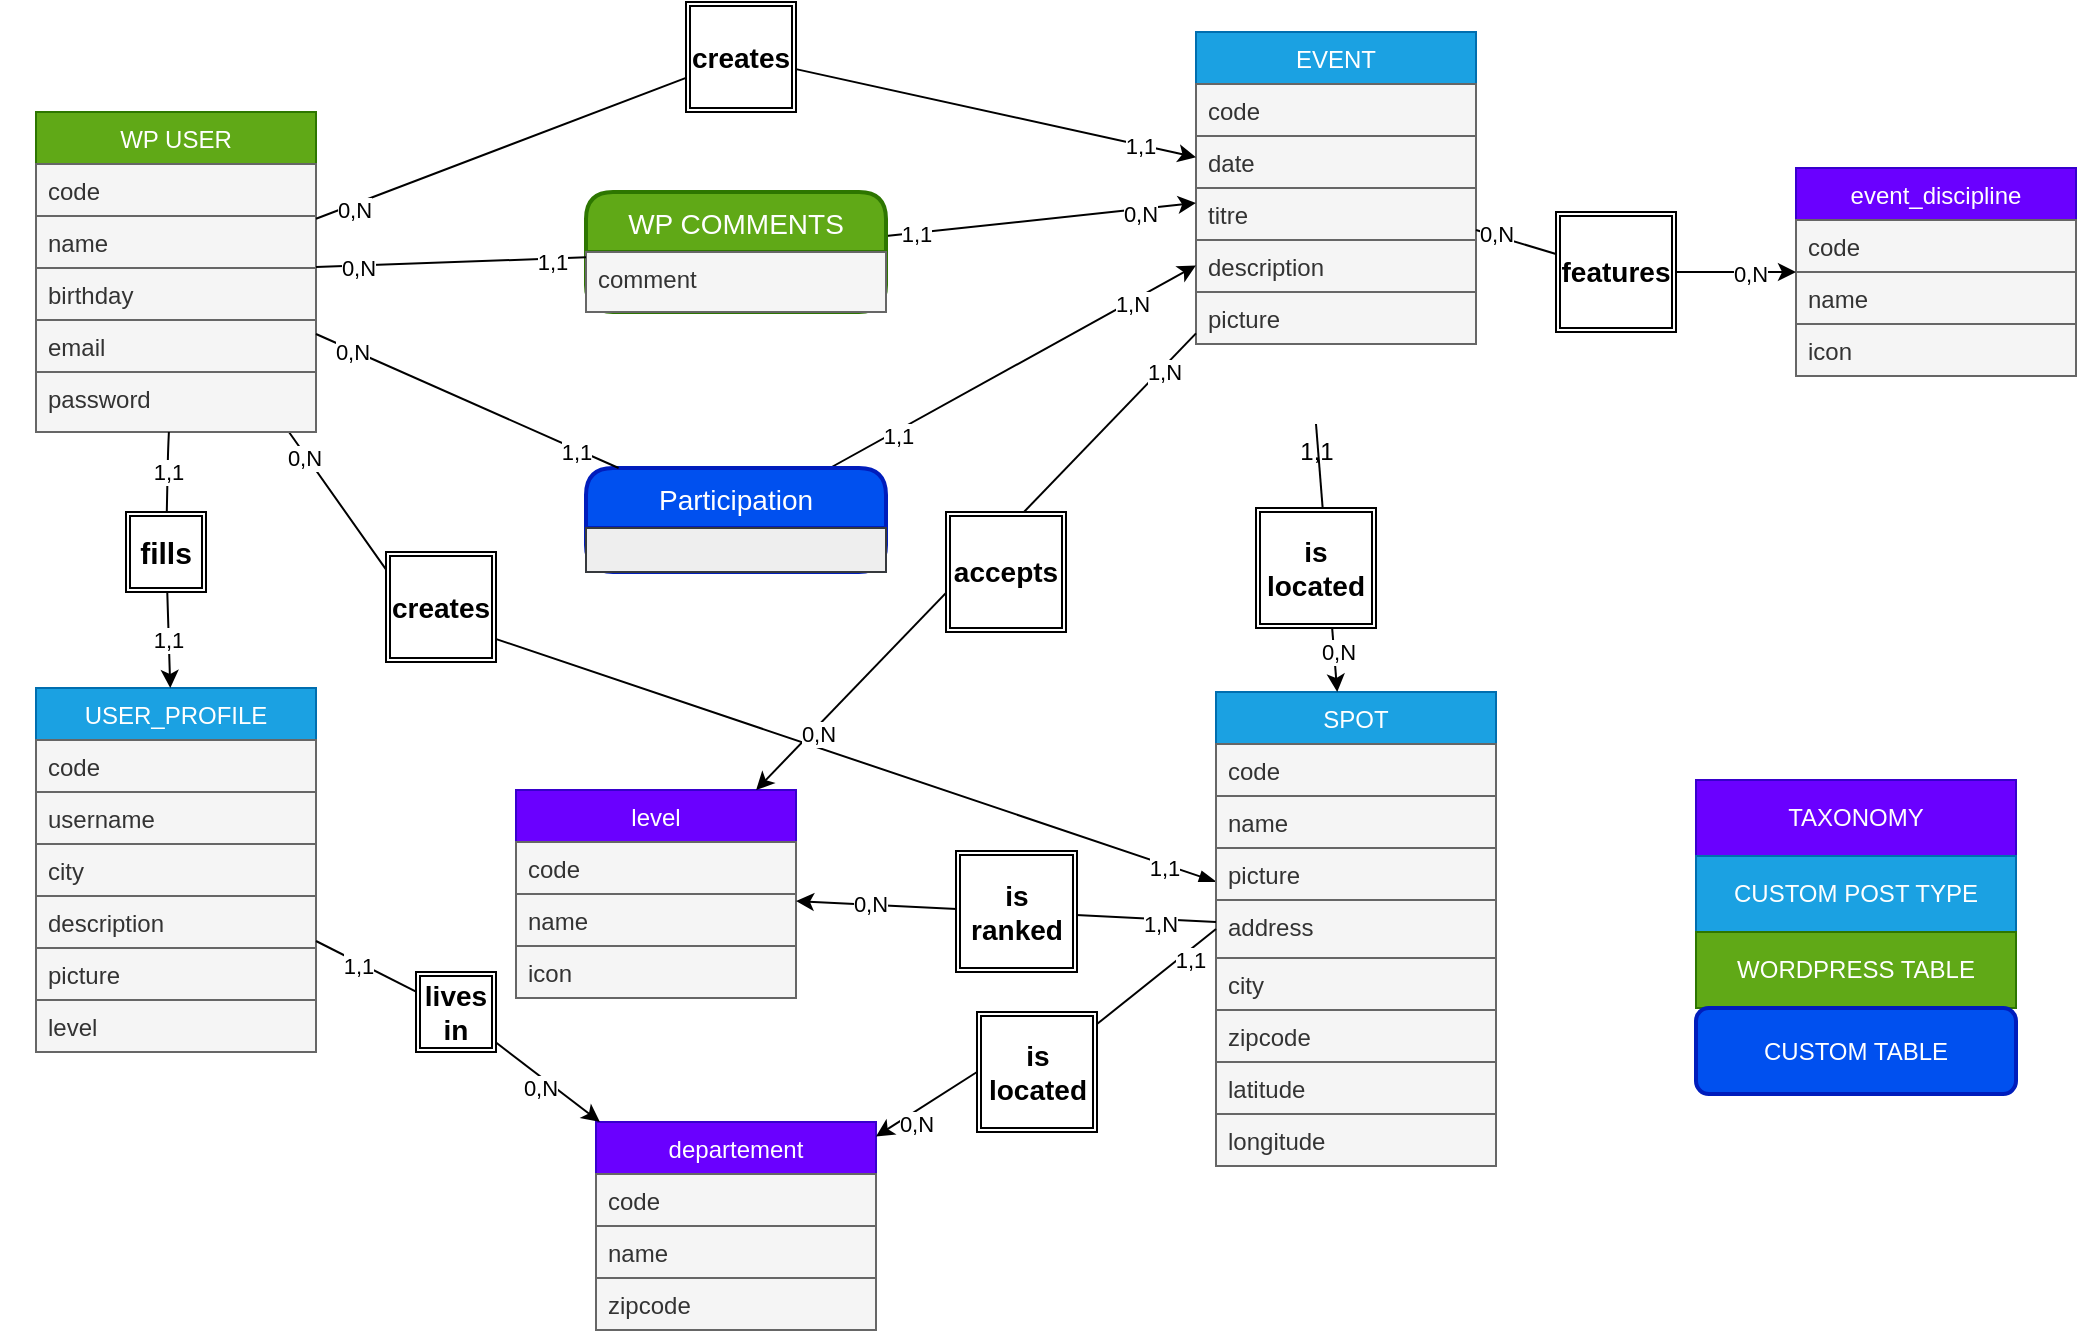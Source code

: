 <mxfile>
    <diagram id="fQT2yWGEjk25MtcnNPgJ" name="mcd-mvp2">
        <mxGraphModel dx="1066" dy="2323" grid="1" gridSize="10" guides="1" tooltips="1" connect="1" arrows="1" fold="1" page="1" pageScale="1" pageWidth="1169" pageHeight="1654" background="none" math="0" shadow="0">
            <root>
                <mxCell id="0"/>
                <mxCell id="1" parent="0"/>
                <mxCell id="152" style="edgeStyle=none;html=1;endArrow=blockThin;endFill=1;" parent="1" source="2" target="10" edge="1">
                    <mxGeometry relative="1" as="geometry">
                        <mxPoint x="680" y="310" as="targetPoint"/>
                        <Array as="points">
                            <mxPoint x="290" y="250"/>
                        </Array>
                    </mxGeometry>
                </mxCell>
                <mxCell id="154" value="0,N" style="edgeLabel;html=1;align=center;verticalAlign=middle;resizable=0;points=[];" connectable="0" vertex="1" parent="152">
                    <mxGeometry x="-0.946" y="-1" relative="1" as="geometry">
                        <mxPoint as="offset"/>
                    </mxGeometry>
                </mxCell>
                <mxCell id="155" value="1,1" style="edgeLabel;html=1;align=center;verticalAlign=middle;resizable=0;points=[];" connectable="0" vertex="1" parent="152">
                    <mxGeometry x="0.899" y="-2" relative="1" as="geometry">
                        <mxPoint as="offset"/>
                    </mxGeometry>
                </mxCell>
                <mxCell id="2" value="WP USER" style="swimlane;fontStyle=0;childLayout=stackLayout;horizontal=1;startSize=26;fillColor=#60a917;horizontalStack=0;resizeParent=1;resizeParentMax=0;resizeLast=0;collapsible=1;marginBottom=0;strokeColor=#2D7600;fontColor=#ffffff;" parent="1" vertex="1">
                    <mxGeometry x="100" width="140" height="160" as="geometry"/>
                </mxCell>
                <mxCell id="23" style="edgeStyle=none;html=1;exitX=0;exitY=0.5;exitDx=0;exitDy=0;" parent="2" edge="1">
                    <mxGeometry relative="1" as="geometry">
                        <mxPoint x="-10" y="204" as="targetPoint"/>
                        <mxPoint x="-10" y="204" as="sourcePoint"/>
                    </mxGeometry>
                </mxCell>
                <mxCell id="18" value="code" style="text;strokeColor=#666666;fillColor=#f5f5f5;align=left;verticalAlign=top;spacingLeft=4;spacingRight=4;overflow=hidden;rotatable=0;points=[[0,0.5],[1,0.5]];portConstraint=eastwest;fontColor=#333333;" parent="2" vertex="1">
                    <mxGeometry y="26" width="140" height="26" as="geometry"/>
                </mxCell>
                <mxCell id="21" value="name" style="text;strokeColor=#666666;fillColor=#f5f5f5;align=left;verticalAlign=top;spacingLeft=4;spacingRight=4;overflow=hidden;rotatable=0;points=[[0,0.5],[1,0.5]];portConstraint=eastwest;fontColor=#333333;" parent="2" vertex="1">
                    <mxGeometry y="52" width="140" height="26" as="geometry"/>
                </mxCell>
                <mxCell id="19" value="birthday" style="text;strokeColor=#666666;fillColor=#f5f5f5;align=left;verticalAlign=top;spacingLeft=4;spacingRight=4;overflow=hidden;rotatable=0;points=[[0,0.5],[1,0.5]];portConstraint=eastwest;fontColor=#333333;" parent="2" vertex="1">
                    <mxGeometry y="78" width="140" height="26" as="geometry"/>
                </mxCell>
                <mxCell id="123" value="email" style="text;strokeColor=#666666;fillColor=#f5f5f5;align=left;verticalAlign=top;spacingLeft=4;spacingRight=4;overflow=hidden;rotatable=0;points=[[0,0.5],[1,0.5]];portConstraint=eastwest;fontColor=#333333;" parent="2" vertex="1">
                    <mxGeometry y="104" width="140" height="26" as="geometry"/>
                </mxCell>
                <mxCell id="124" value="password" style="text;strokeColor=#666666;fillColor=#f5f5f5;align=left;verticalAlign=top;spacingLeft=4;spacingRight=4;overflow=hidden;rotatable=0;points=[[0,0.5],[1,0.5]];portConstraint=eastwest;fontColor=#333333;" parent="2" vertex="1">
                    <mxGeometry y="130" width="140" height="30" as="geometry"/>
                </mxCell>
                <mxCell id="6" value="USER_PROFILE" style="swimlane;fontStyle=0;childLayout=stackLayout;horizontal=1;startSize=26;fillColor=#1ba1e2;horizontalStack=0;resizeParent=1;resizeParentMax=0;resizeLast=0;collapsible=1;marginBottom=0;strokeColor=#006EAF;fontColor=#ffffff;" parent="1" vertex="1">
                    <mxGeometry x="100" y="288" width="140" height="182" as="geometry"/>
                </mxCell>
                <mxCell id="31" value="code" style="text;strokeColor=#666666;fillColor=#f5f5f5;align=left;verticalAlign=top;spacingLeft=4;spacingRight=4;overflow=hidden;rotatable=0;points=[[0,0.5],[1,0.5]];portConstraint=eastwest;fontColor=#333333;" parent="6" vertex="1">
                    <mxGeometry y="26" width="140" height="26" as="geometry"/>
                </mxCell>
                <mxCell id="32" value="username" style="text;strokeColor=#666666;fillColor=#f5f5f5;align=left;verticalAlign=top;spacingLeft=4;spacingRight=4;overflow=hidden;rotatable=0;points=[[0,0.5],[1,0.5]];portConstraint=eastwest;fontColor=#333333;" parent="6" vertex="1">
                    <mxGeometry y="52" width="140" height="26" as="geometry"/>
                </mxCell>
                <mxCell id="20" value="city" style="text;strokeColor=#666666;fillColor=#f5f5f5;align=left;verticalAlign=top;spacingLeft=4;spacingRight=4;overflow=hidden;rotatable=0;points=[[0,0.5],[1,0.5]];portConstraint=eastwest;fontColor=#333333;" parent="6" vertex="1">
                    <mxGeometry y="78" width="140" height="26" as="geometry"/>
                </mxCell>
                <mxCell id="33" value="description" style="text;strokeColor=#666666;fillColor=#f5f5f5;align=left;verticalAlign=top;spacingLeft=4;spacingRight=4;overflow=hidden;rotatable=0;points=[[0,0.5],[1,0.5]];portConstraint=eastwest;fontColor=#333333;" parent="6" vertex="1">
                    <mxGeometry y="104" width="140" height="26" as="geometry"/>
                </mxCell>
                <mxCell id="97" value="picture" style="text;strokeColor=#666666;fillColor=#f5f5f5;align=left;verticalAlign=top;spacingLeft=4;spacingRight=4;overflow=hidden;rotatable=0;points=[[0,0.5],[1,0.5]];portConstraint=eastwest;fontColor=#333333;" parent="6" vertex="1">
                    <mxGeometry y="130" width="140" height="26" as="geometry"/>
                </mxCell>
                <mxCell id="158" value="level" style="text;strokeColor=#666666;fillColor=#f5f5f5;align=left;verticalAlign=top;spacingLeft=4;spacingRight=4;overflow=hidden;rotatable=0;points=[[0,0.5],[1,0.5]];portConstraint=eastwest;fontColor=#333333;" vertex="1" parent="6">
                    <mxGeometry y="156" width="140" height="26" as="geometry"/>
                </mxCell>
                <mxCell id="10" value="SPOT" style="swimlane;fontStyle=0;childLayout=stackLayout;horizontal=1;startSize=26;fillColor=#1ba1e2;horizontalStack=0;resizeParent=1;resizeParentMax=0;resizeLast=0;collapsible=1;marginBottom=0;strokeColor=#006EAF;fontColor=#ffffff;" parent="1" vertex="1">
                    <mxGeometry x="690" y="290" width="140" height="237" as="geometry"/>
                </mxCell>
                <mxCell id="34" value="code" style="text;strokeColor=#666666;fillColor=#f5f5f5;align=left;verticalAlign=top;spacingLeft=4;spacingRight=4;overflow=hidden;rotatable=0;points=[[0,0.5],[1,0.5]];portConstraint=eastwest;fontColor=#333333;" parent="10" vertex="1">
                    <mxGeometry y="26" width="140" height="26" as="geometry"/>
                </mxCell>
                <mxCell id="35" value="name" style="text;strokeColor=#666666;fillColor=#f5f5f5;align=left;verticalAlign=top;spacingLeft=4;spacingRight=4;overflow=hidden;rotatable=0;points=[[0,0.5],[1,0.5]];portConstraint=eastwest;fontColor=#333333;" parent="10" vertex="1">
                    <mxGeometry y="52" width="140" height="26" as="geometry"/>
                </mxCell>
                <mxCell id="38" value="picture" style="text;strokeColor=#666666;fillColor=#f5f5f5;align=left;verticalAlign=top;spacingLeft=4;spacingRight=4;overflow=hidden;rotatable=0;points=[[0,0.5],[1,0.5]];portConstraint=eastwest;fontColor=#333333;" parent="10" vertex="1">
                    <mxGeometry y="78" width="140" height="26" as="geometry"/>
                </mxCell>
                <mxCell id="86" style="edgeStyle=none;html=1;exitX=0;exitY=0.5;exitDx=0;exitDy=0;" parent="10" source="37" target="10" edge="1">
                    <mxGeometry relative="1" as="geometry"/>
                </mxCell>
                <mxCell id="37" value="address" style="text;strokeColor=#666666;fillColor=#f5f5f5;align=left;verticalAlign=top;spacingLeft=4;spacingRight=4;overflow=hidden;rotatable=0;points=[[0,0.5],[1,0.5]];portConstraint=eastwest;fontColor=#333333;" parent="10" vertex="1">
                    <mxGeometry y="104" width="140" height="29" as="geometry"/>
                </mxCell>
                <mxCell id="36" value="city" style="text;strokeColor=#666666;fillColor=#f5f5f5;align=left;verticalAlign=top;spacingLeft=4;spacingRight=4;overflow=hidden;rotatable=0;points=[[0,0.5],[1,0.5]];portConstraint=eastwest;fontColor=#333333;" parent="10" vertex="1">
                    <mxGeometry y="133" width="140" height="26" as="geometry"/>
                </mxCell>
                <mxCell id="100" value="zipcode" style="text;strokeColor=#666666;fillColor=#f5f5f5;align=left;verticalAlign=top;spacingLeft=4;spacingRight=4;overflow=hidden;rotatable=0;points=[[0,0.5],[1,0.5]];portConstraint=eastwest;fontColor=#333333;" parent="10" vertex="1">
                    <mxGeometry y="159" width="140" height="26" as="geometry"/>
                </mxCell>
                <mxCell id="156" value="latitude" style="text;strokeColor=#666666;fillColor=#f5f5f5;align=left;verticalAlign=top;spacingLeft=4;spacingRight=4;overflow=hidden;rotatable=0;points=[[0,0.5],[1,0.5]];portConstraint=eastwest;fontColor=#333333;" vertex="1" parent="10">
                    <mxGeometry y="185" width="140" height="26" as="geometry"/>
                </mxCell>
                <mxCell id="157" value="longitude" style="text;strokeColor=#666666;fillColor=#f5f5f5;align=left;verticalAlign=top;spacingLeft=4;spacingRight=4;overflow=hidden;rotatable=0;points=[[0,0.5],[1,0.5]];portConstraint=eastwest;fontColor=#333333;" vertex="1" parent="10">
                    <mxGeometry y="211" width="140" height="26" as="geometry"/>
                </mxCell>
                <mxCell id="14" value="EVENT" style="swimlane;fontStyle=0;childLayout=stackLayout;horizontal=1;startSize=26;fillColor=#1ba1e2;horizontalStack=0;resizeParent=1;resizeParentMax=0;resizeLast=0;collapsible=1;marginBottom=0;strokeColor=#006EAF;fontColor=#ffffff;" parent="1" vertex="1">
                    <mxGeometry x="680" y="-40" width="140" height="156" as="geometry"/>
                </mxCell>
                <mxCell id="24" value="code" style="text;strokeColor=#666666;fillColor=#f5f5f5;align=left;verticalAlign=top;spacingLeft=4;spacingRight=4;overflow=hidden;rotatable=0;points=[[0,0.5],[1,0.5]];portConstraint=eastwest;fontColor=#333333;" parent="14" vertex="1">
                    <mxGeometry y="26" width="140" height="26" as="geometry"/>
                </mxCell>
                <mxCell id="25" value="date" style="text;strokeColor=#666666;fillColor=#f5f5f5;align=left;verticalAlign=top;spacingLeft=4;spacingRight=4;overflow=hidden;rotatable=0;points=[[0,0.5],[1,0.5]];portConstraint=eastwest;fontColor=#333333;" parent="14" vertex="1">
                    <mxGeometry y="52" width="140" height="26" as="geometry"/>
                </mxCell>
                <mxCell id="26" value="titre" style="text;strokeColor=#666666;fillColor=#f5f5f5;align=left;verticalAlign=top;spacingLeft=4;spacingRight=4;overflow=hidden;rotatable=0;points=[[0,0.5],[1,0.5]];portConstraint=eastwest;fontColor=#333333;" parent="14" vertex="1">
                    <mxGeometry y="78" width="140" height="26" as="geometry"/>
                </mxCell>
                <mxCell id="27" value="description" style="text;strokeColor=#666666;fillColor=#f5f5f5;align=left;verticalAlign=top;spacingLeft=4;spacingRight=4;overflow=hidden;rotatable=0;points=[[0,0.5],[1,0.5]];portConstraint=eastwest;fontColor=#333333;" parent="14" vertex="1">
                    <mxGeometry y="104" width="140" height="26" as="geometry"/>
                </mxCell>
                <mxCell id="30" value="picture" style="text;strokeColor=#666666;fillColor=#f5f5f5;align=left;verticalAlign=top;spacingLeft=4;spacingRight=4;overflow=hidden;rotatable=0;points=[[0,0.5],[1,0.5]];portConstraint=eastwest;fontColor=#333333;" parent="14" vertex="1">
                    <mxGeometry y="130" width="140" height="26" as="geometry"/>
                </mxCell>
                <mxCell id="48" style="edgeStyle=none;html=1;startArrow=none;" parent="1" source="46" target="14" edge="1">
                    <mxGeometry relative="1" as="geometry"/>
                </mxCell>
                <mxCell id="107" value="1,N" style="edgeLabel;html=1;align=center;verticalAlign=middle;resizable=0;points=[];" parent="48" connectable="0" vertex="1">
                    <mxGeometry x="0.641" y="-1" relative="1" as="geometry">
                        <mxPoint as="offset"/>
                    </mxGeometry>
                </mxCell>
                <mxCell id="UWMKbZtjoL-3eTJKeADb-154" value="1,1" style="edgeLabel;html=1;align=center;verticalAlign=middle;resizable=0;points=[];" parent="48" connectable="0" vertex="1">
                    <mxGeometry x="-0.643" y="-2" relative="1" as="geometry">
                        <mxPoint as="offset"/>
                    </mxGeometry>
                </mxCell>
                <mxCell id="46" value="Participation" style="swimlane;childLayout=stackLayout;horizontal=1;startSize=30;horizontalStack=0;rounded=1;fontSize=14;fontStyle=0;strokeWidth=2;resizeParent=0;resizeLast=1;shadow=0;dashed=0;align=center;fillColor=#0050ef;strokeColor=#001DBC;fontColor=#ffffff;" parent="1" vertex="1">
                    <mxGeometry x="375" y="178" width="150" height="52" as="geometry"/>
                </mxCell>
                <mxCell id="47" value="" style="align=left;spacingLeft=4;fontSize=12;verticalAlign=top;resizable=0;rotatable=0;part=1;fillColor=#eeeeee;strokeColor=#36393d;" parent="46" vertex="1">
                    <mxGeometry y="30" width="150" height="22" as="geometry"/>
                </mxCell>
                <mxCell id="49" value="" style="edgeStyle=none;html=1;endArrow=none;" parent="1" source="2" target="46" edge="1">
                    <mxGeometry relative="1" as="geometry">
                        <mxPoint x="360" y="147.767" as="sourcePoint"/>
                        <mxPoint x="650" y="188.233" as="targetPoint"/>
                    </mxGeometry>
                </mxCell>
                <mxCell id="106" value="0,N" style="edgeLabel;html=1;align=center;verticalAlign=middle;resizable=0;points=[];" parent="49" connectable="0" vertex="1">
                    <mxGeometry x="-0.757" y="-1" relative="1" as="geometry">
                        <mxPoint as="offset"/>
                    </mxGeometry>
                </mxCell>
                <mxCell id="UWMKbZtjoL-3eTJKeADb-153" value="1,1" style="edgeLabel;html=1;align=center;verticalAlign=middle;resizable=0;points=[];" parent="49" connectable="0" vertex="1">
                    <mxGeometry x="0.724" y="-1" relative="1" as="geometry">
                        <mxPoint as="offset"/>
                    </mxGeometry>
                </mxCell>
                <mxCell id="53" style="edgeStyle=none;html=1;startArrow=none;" parent="1" source="51" target="14" edge="1">
                    <mxGeometry relative="1" as="geometry"/>
                </mxCell>
                <mxCell id="105" value="0,N" style="edgeLabel;html=1;align=center;verticalAlign=middle;resizable=0;points=[];" parent="53" connectable="0" vertex="1">
                    <mxGeometry x="0.632" y="-2" relative="1" as="geometry">
                        <mxPoint as="offset"/>
                    </mxGeometry>
                </mxCell>
                <mxCell id="UWMKbZtjoL-3eTJKeADb-152" value="1,1" style="edgeLabel;html=1;align=center;verticalAlign=middle;resizable=0;points=[];" parent="53" connectable="0" vertex="1">
                    <mxGeometry x="-0.807" relative="1" as="geometry">
                        <mxPoint as="offset"/>
                    </mxGeometry>
                </mxCell>
                <mxCell id="amI8crXdeR1ReXunemuF-92" style="edgeStyle=none;html=1;exitX=0.5;exitY=0;exitDx=0;exitDy=0;" parent="1" source="51" edge="1">
                    <mxGeometry relative="1" as="geometry">
                        <mxPoint x="455" y="70" as="targetPoint"/>
                    </mxGeometry>
                </mxCell>
                <mxCell id="51" value="WP COMMENTS" style="swimlane;childLayout=stackLayout;horizontal=1;startSize=30;horizontalStack=0;rounded=1;fontSize=14;fontStyle=0;strokeWidth=2;resizeParent=0;resizeLast=1;shadow=0;dashed=0;align=center;fillColor=#60a917;strokeColor=#2D7600;fontColor=#ffffff;" parent="1" vertex="1">
                    <mxGeometry x="375" y="40" width="150" height="60" as="geometry"/>
                </mxCell>
                <mxCell id="52" value="comment" style="align=left;strokeColor=#666666;fillColor=#f5f5f5;spacingLeft=4;fontSize=12;verticalAlign=top;resizable=0;rotatable=0;part=1;fontColor=#333333;" parent="51" vertex="1">
                    <mxGeometry y="30" width="150" height="30" as="geometry"/>
                </mxCell>
                <mxCell id="55" value="" style="edgeStyle=none;html=1;endArrow=none;" parent="1" source="2" target="51" edge="1">
                    <mxGeometry relative="1" as="geometry">
                        <mxPoint x="320" y="150.34" as="sourcePoint"/>
                        <mxPoint x="650" y="189.66" as="targetPoint"/>
                    </mxGeometry>
                </mxCell>
                <mxCell id="104" value="0,N" style="edgeLabel;html=1;align=center;verticalAlign=middle;resizable=0;points=[];" parent="55" connectable="0" vertex="1">
                    <mxGeometry x="-0.689" y="-1" relative="1" as="geometry">
                        <mxPoint as="offset"/>
                    </mxGeometry>
                </mxCell>
                <mxCell id="UWMKbZtjoL-3eTJKeADb-151" value="1,1" style="edgeLabel;html=1;align=center;verticalAlign=middle;resizable=0;points=[];" parent="55" connectable="0" vertex="1">
                    <mxGeometry x="0.748" y="-1" relative="1" as="geometry">
                        <mxPoint as="offset"/>
                    </mxGeometry>
                </mxCell>
                <mxCell id="57" style="edgeStyle=none;html=1;startArrow=none;" parent="1" source="142" target="14" edge="1">
                    <mxGeometry relative="1" as="geometry">
                        <mxPoint x="480" y="-6.226" as="sourcePoint"/>
                    </mxGeometry>
                </mxCell>
                <mxCell id="103" value="1,1" style="edgeLabel;html=1;align=center;verticalAlign=middle;resizable=0;points=[];" parent="57" connectable="0" vertex="1">
                    <mxGeometry x="0.719" relative="1" as="geometry">
                        <mxPoint as="offset"/>
                    </mxGeometry>
                </mxCell>
                <mxCell id="61" value="" style="edgeStyle=none;html=1;endArrow=none;startArrow=none;" parent="1" source="142" edge="1">
                    <mxGeometry relative="1" as="geometry">
                        <mxPoint x="320" y="132.468" as="sourcePoint"/>
                        <mxPoint x="430" y="-6.667" as="targetPoint"/>
                    </mxGeometry>
                </mxCell>
                <mxCell id="62" style="edgeStyle=none;html=1;" parent="1" target="10" edge="1">
                    <mxGeometry relative="1" as="geometry">
                        <mxPoint x="740" y="156" as="sourcePoint"/>
                    </mxGeometry>
                </mxCell>
                <mxCell id="150" value="0,N" style="edgeLabel;html=1;align=center;verticalAlign=middle;resizable=0;points=[];" parent="62" connectable="0" vertex="1">
                    <mxGeometry x="0.697" y="2" relative="1" as="geometry">
                        <mxPoint as="offset"/>
                    </mxGeometry>
                </mxCell>
                <mxCell id="65" value="event_discipline" style="swimlane;fontStyle=0;childLayout=stackLayout;horizontal=1;startSize=26;fillColor=#6a00ff;horizontalStack=0;resizeParent=1;resizeParentMax=0;resizeLast=0;collapsible=1;marginBottom=0;strokeColor=#3700CC;fontColor=#ffffff;" parent="1" vertex="1">
                    <mxGeometry x="980" y="28" width="140" height="104" as="geometry">
                        <mxRectangle y="90" width="70" height="26" as="alternateBounds"/>
                    </mxGeometry>
                </mxCell>
                <mxCell id="66" value="code" style="text;strokeColor=#666666;fillColor=#f5f5f5;align=left;verticalAlign=top;spacingLeft=4;spacingRight=4;overflow=hidden;rotatable=0;points=[[0,0.5],[1,0.5]];portConstraint=eastwest;fontColor=#333333;" parent="65" vertex="1">
                    <mxGeometry y="26" width="140" height="26" as="geometry"/>
                </mxCell>
                <mxCell id="67" value="name" style="text;strokeColor=#666666;fillColor=#f5f5f5;align=left;verticalAlign=top;spacingLeft=4;spacingRight=4;overflow=hidden;rotatable=0;points=[[0,0.5],[1,0.5]];portConstraint=eastwest;fontColor=#333333;" parent="65" vertex="1">
                    <mxGeometry y="52" width="140" height="26" as="geometry"/>
                </mxCell>
                <mxCell id="68" value="icon" style="text;strokeColor=#666666;fillColor=#f5f5f5;align=left;verticalAlign=top;spacingLeft=4;spacingRight=4;overflow=hidden;rotatable=0;points=[[0,0.5],[1,0.5]];portConstraint=eastwest;fontColor=#333333;" vertex="1" parent="65">
                    <mxGeometry y="78" width="140" height="26" as="geometry"/>
                </mxCell>
                <mxCell id="69" style="edgeStyle=none;html=1;startArrow=none;" parent="1" source="147" target="65" edge="1">
                    <mxGeometry relative="1" as="geometry"/>
                </mxCell>
                <mxCell id="120" value="0,N" style="edgeLabel;html=1;align=center;verticalAlign=middle;resizable=0;points=[];" parent="69" connectable="0" vertex="1">
                    <mxGeometry x="0.646" relative="1" as="geometry">
                        <mxPoint x="-13" y="1" as="offset"/>
                    </mxGeometry>
                </mxCell>
                <mxCell id="70" value="level" style="swimlane;fontStyle=0;childLayout=stackLayout;horizontal=1;startSize=26;fillColor=#6a00ff;horizontalStack=0;resizeParent=1;resizeParentMax=0;resizeLast=0;collapsible=1;marginBottom=0;strokeColor=#3700CC;fontColor=#ffffff;" parent="1" vertex="1">
                    <mxGeometry x="340" y="339" width="140" height="104" as="geometry"/>
                </mxCell>
                <mxCell id="71" value="code" style="text;strokeColor=#666666;fillColor=#f5f5f5;align=left;verticalAlign=top;spacingLeft=4;spacingRight=4;overflow=hidden;rotatable=0;points=[[0,0.5],[1,0.5]];portConstraint=eastwest;fontColor=#333333;" parent="70" vertex="1">
                    <mxGeometry y="26" width="140" height="26" as="geometry"/>
                </mxCell>
                <mxCell id="72" value="name" style="text;strokeColor=#666666;fillColor=#f5f5f5;align=left;verticalAlign=top;spacingLeft=4;spacingRight=4;overflow=hidden;rotatable=0;points=[[0,0.5],[1,0.5]];portConstraint=eastwest;fontColor=#333333;" parent="70" vertex="1">
                    <mxGeometry y="52" width="140" height="26" as="geometry"/>
                </mxCell>
                <mxCell id="73" value="icon" style="text;strokeColor=#666666;fillColor=#f5f5f5;align=left;verticalAlign=top;spacingLeft=4;spacingRight=4;overflow=hidden;rotatable=0;points=[[0,0.5],[1,0.5]];portConstraint=eastwest;fontColor=#333333;" parent="70" vertex="1">
                    <mxGeometry y="78" width="140" height="26" as="geometry"/>
                </mxCell>
                <mxCell id="74" style="edgeStyle=none;html=1;" parent="1" source="14" target="70" edge="1">
                    <mxGeometry relative="1" as="geometry"/>
                </mxCell>
                <mxCell id="108" value="1,N" style="edgeLabel;html=1;align=center;verticalAlign=middle;resizable=0;points=[];" parent="74" connectable="0" vertex="1">
                    <mxGeometry x="-0.841" y="2" relative="1" as="geometry">
                        <mxPoint as="offset"/>
                    </mxGeometry>
                </mxCell>
                <mxCell id="109" value="0,N" style="edgeLabel;html=1;align=center;verticalAlign=middle;resizable=0;points=[];" parent="74" connectable="0" vertex="1">
                    <mxGeometry x="0.754" y="5" relative="1" as="geometry">
                        <mxPoint y="-4" as="offset"/>
                    </mxGeometry>
                </mxCell>
                <mxCell id="80" value="departement" style="swimlane;fontStyle=0;childLayout=stackLayout;horizontal=1;startSize=26;fillColor=#6a00ff;horizontalStack=0;resizeParent=1;resizeParentMax=0;resizeLast=0;collapsible=1;marginBottom=0;strokeColor=#3700CC;fontColor=#ffffff;" parent="1" vertex="1">
                    <mxGeometry x="380" y="505" width="140" height="104" as="geometry"/>
                </mxCell>
                <mxCell id="81" value="code" style="text;strokeColor=#666666;fillColor=#f5f5f5;align=left;verticalAlign=top;spacingLeft=4;spacingRight=4;overflow=hidden;rotatable=0;points=[[0,0.5],[1,0.5]];portConstraint=eastwest;fontColor=#333333;" parent="80" vertex="1">
                    <mxGeometry y="26" width="140" height="26" as="geometry"/>
                </mxCell>
                <mxCell id="82" value="name" style="text;strokeColor=#666666;fillColor=#f5f5f5;align=left;verticalAlign=top;spacingLeft=4;spacingRight=4;overflow=hidden;rotatable=0;points=[[0,0.5],[1,0.5]];portConstraint=eastwest;fontColor=#333333;" parent="80" vertex="1">
                    <mxGeometry y="52" width="140" height="26" as="geometry"/>
                </mxCell>
                <mxCell id="83" value="zipcode" style="text;strokeColor=#666666;fillColor=#f5f5f5;align=left;verticalAlign=top;spacingLeft=4;spacingRight=4;overflow=hidden;rotatable=0;points=[[0,0.5],[1,0.5]];portConstraint=eastwest;fontColor=#333333;" parent="80" vertex="1">
                    <mxGeometry y="78" width="140" height="26" as="geometry"/>
                </mxCell>
                <mxCell id="84" style="edgeStyle=none;html=1;exitX=0;exitY=0.5;exitDx=0;exitDy=0;startArrow=none;" parent="1" source="138" target="80" edge="1">
                    <mxGeometry relative="1" as="geometry">
                        <mxPoint x="375" y="509.725" as="targetPoint"/>
                    </mxGeometry>
                </mxCell>
                <mxCell id="116" value="0,N" style="edgeLabel;html=1;align=center;verticalAlign=middle;resizable=0;points=[];" parent="84" connectable="0" vertex="1">
                    <mxGeometry x="0.798" y="2" relative="1" as="geometry">
                        <mxPoint x="14" y="-5" as="offset"/>
                    </mxGeometry>
                </mxCell>
                <mxCell id="87" style="edgeStyle=none;html=1;startArrow=none;" parent="1" source="134" target="80" edge="1">
                    <mxGeometry relative="1" as="geometry"/>
                </mxCell>
                <mxCell id="118" value="0,N" style="edgeLabel;html=1;align=center;verticalAlign=middle;resizable=0;points=[];" parent="87" connectable="0" vertex="1">
                    <mxGeometry x="0.644" relative="1" as="geometry">
                        <mxPoint x="-21" y="-10" as="offset"/>
                    </mxGeometry>
                </mxCell>
                <mxCell id="94" style="edgeStyle=none;html=1;" parent="1" source="10" target="70" edge="1">
                    <mxGeometry relative="1" as="geometry">
                        <mxPoint x="340" y="350" as="targetPoint"/>
                    </mxGeometry>
                </mxCell>
                <mxCell id="110" value="1,N" style="edgeLabel;html=1;align=center;verticalAlign=middle;resizable=0;points=[];" parent="94" connectable="0" vertex="1">
                    <mxGeometry x="-0.73" y="2" relative="1" as="geometry">
                        <mxPoint as="offset"/>
                    </mxGeometry>
                </mxCell>
                <mxCell id="111" value="0,N" style="edgeLabel;html=1;align=center;verticalAlign=middle;resizable=0;points=[];" parent="94" connectable="0" vertex="1">
                    <mxGeometry x="0.65" y="-1" relative="1" as="geometry">
                        <mxPoint as="offset"/>
                    </mxGeometry>
                </mxCell>
                <mxCell id="amI8crXdeR1ReXunemuF-106" value="1,1" style="text;html=1;align=center;verticalAlign=middle;resizable=0;points=[];autosize=1;strokeColor=none;" parent="1" vertex="1">
                    <mxGeometry x="725" y="160" width="30" height="20" as="geometry"/>
                </mxCell>
                <mxCell id="125" value="1,1" style="edgeStyle=none;html=1;startArrow=none;" parent="1" source="131" target="6" edge="1">
                    <mxGeometry relative="1" as="geometry"/>
                </mxCell>
                <mxCell id="131" value="&lt;font style=&quot;font-size: 15px&quot;&gt;&lt;b&gt;fills&lt;/b&gt;&lt;/font&gt;" style="shape=ext;double=1;whiteSpace=wrap;html=1;aspect=fixed;" parent="1" vertex="1">
                    <mxGeometry x="145" y="200" width="40" height="40" as="geometry"/>
                </mxCell>
                <mxCell id="133" value="1,1" style="edgeStyle=none;html=1;endArrow=none;" parent="1" source="2" target="131" edge="1">
                    <mxGeometry relative="1" as="geometry">
                        <mxPoint x="170" y="160" as="sourcePoint"/>
                        <mxPoint x="170" y="288" as="targetPoint"/>
                        <Array as="points">
                            <mxPoint x="166" y="170"/>
                        </Array>
                    </mxGeometry>
                </mxCell>
                <mxCell id="134" value="&lt;font style=&quot;font-size: 14px&quot;&gt;&lt;b&gt;lives in&lt;/b&gt;&lt;/font&gt;" style="shape=ext;double=1;whiteSpace=wrap;html=1;aspect=fixed;" parent="1" vertex="1">
                    <mxGeometry x="290" y="430" width="40" height="40" as="geometry"/>
                </mxCell>
                <mxCell id="135" value="" style="edgeStyle=none;html=1;endArrow=none;" parent="1" source="6" target="134" edge="1">
                    <mxGeometry relative="1" as="geometry">
                        <mxPoint x="240" y="410" as="sourcePoint"/>
                        <mxPoint x="380" y="498" as="targetPoint"/>
                    </mxGeometry>
                </mxCell>
                <mxCell id="136" value="1,1" style="edgeLabel;html=1;align=center;verticalAlign=middle;resizable=0;points=[];" parent="135" connectable="0" vertex="1">
                    <mxGeometry x="-0.712" y="-1" relative="1" as="geometry">
                        <mxPoint x="14" y="8" as="offset"/>
                    </mxGeometry>
                </mxCell>
                <mxCell id="138" value="&lt;font style=&quot;font-size: 14px&quot;&gt;&lt;b&gt;is located&lt;/b&gt;&lt;/font&gt;" style="shape=ext;double=1;whiteSpace=wrap;html=1;aspect=fixed;" parent="1" vertex="1">
                    <mxGeometry x="570.5" y="450" width="60" height="60" as="geometry"/>
                </mxCell>
                <mxCell id="139" value="" style="edgeStyle=none;html=1;exitX=0;exitY=0.5;exitDx=0;exitDy=0;endArrow=none;" parent="1" source="37" target="138" edge="1">
                    <mxGeometry relative="1" as="geometry">
                        <mxPoint x="520" y="494.575" as="targetPoint"/>
                        <mxPoint x="650" y="406.5" as="sourcePoint"/>
                    </mxGeometry>
                </mxCell>
                <mxCell id="140" value="1,1" style="edgeLabel;html=1;align=center;verticalAlign=middle;resizable=0;points=[];" parent="139" connectable="0" vertex="1">
                    <mxGeometry x="-0.837" y="1" relative="1" as="geometry">
                        <mxPoint x="-9" y="11" as="offset"/>
                    </mxGeometry>
                </mxCell>
                <mxCell id="142" value="&lt;font style=&quot;font-size: 14px&quot;&gt;&lt;b&gt;creates&lt;/b&gt;&lt;/font&gt;" style="shape=ext;double=1;whiteSpace=wrap;html=1;aspect=fixed;" parent="1" vertex="1">
                    <mxGeometry x="425" y="-55" width="55" height="55" as="geometry"/>
                </mxCell>
                <mxCell id="143" value="" style="edgeStyle=none;html=1;endArrow=none;" parent="1" source="2" target="142" edge="1">
                    <mxGeometry relative="1" as="geometry">
                        <mxPoint x="240" y="56.667" as="sourcePoint"/>
                        <mxPoint x="430" y="-6.667" as="targetPoint"/>
                    </mxGeometry>
                </mxCell>
                <mxCell id="144" value="0,N" style="edgeLabel;html=1;align=center;verticalAlign=middle;resizable=0;points=[];" parent="143" connectable="0" vertex="1">
                    <mxGeometry x="-0.805" y="-2" relative="1" as="geometry">
                        <mxPoint as="offset"/>
                    </mxGeometry>
                </mxCell>
                <mxCell id="145" value="&lt;font style=&quot;font-size: 14px&quot;&gt;&lt;b&gt;is ranked&lt;/b&gt;&lt;/font&gt;" style="shape=ext;double=1;whiteSpace=wrap;html=1;aspect=fixed;" parent="1" vertex="1">
                    <mxGeometry x="560" y="369.5" width="60.5" height="60.5" as="geometry"/>
                </mxCell>
                <mxCell id="146" value="&lt;b&gt;&lt;font style=&quot;font-size: 14px&quot;&gt;accepts&lt;/font&gt;&lt;/b&gt;" style="shape=ext;double=1;whiteSpace=wrap;html=1;aspect=fixed;" parent="1" vertex="1">
                    <mxGeometry x="555" y="200" width="60" height="60" as="geometry"/>
                </mxCell>
                <mxCell id="147" value="&lt;b&gt;&lt;font style=&quot;font-size: 14px&quot;&gt;features&lt;/font&gt;&lt;/b&gt;" style="shape=ext;double=1;whiteSpace=wrap;html=1;aspect=fixed;" parent="1" vertex="1">
                    <mxGeometry x="860" y="50" width="60" height="60" as="geometry"/>
                </mxCell>
                <mxCell id="148" value="" style="edgeStyle=none;html=1;endArrow=none;" parent="1" source="14" target="147" edge="1">
                    <mxGeometry relative="1" as="geometry">
                        <mxPoint x="790" y="79.037" as="sourcePoint"/>
                        <mxPoint x="920" y="80.963" as="targetPoint"/>
                    </mxGeometry>
                </mxCell>
                <mxCell id="149" value="0,N" style="edgeLabel;html=1;align=center;verticalAlign=middle;resizable=0;points=[];" parent="148" connectable="0" vertex="1">
                    <mxGeometry x="-0.738" y="-1" relative="1" as="geometry">
                        <mxPoint x="5" y="-1" as="offset"/>
                    </mxGeometry>
                </mxCell>
                <mxCell id="amI8crXdeR1ReXunemuF-149" value="&lt;font style=&quot;font-size: 14px&quot;&gt;&lt;b&gt;is located&lt;/b&gt;&lt;/font&gt;" style="shape=ext;double=1;whiteSpace=wrap;html=1;aspect=fixed;" parent="1" vertex="1">
                    <mxGeometry x="710" y="198" width="60" height="60" as="geometry"/>
                </mxCell>
                <mxCell id="amI8crXdeR1ReXunemuF-150" value="TAXONOMY" style="rounded=0;whiteSpace=wrap;html=1;fillColor=#6a00ff;strokeColor=#3700CC;fontColor=#ffffff;" parent="1" vertex="1">
                    <mxGeometry x="930" y="334" width="160" height="38" as="geometry"/>
                </mxCell>
                <mxCell id="amI8crXdeR1ReXunemuF-151" value="CUSTOM POST TYPE" style="rounded=0;whiteSpace=wrap;html=1;fillColor=#1ba1e2;strokeColor=#006EAF;fontColor=#ffffff;" parent="1" vertex="1">
                    <mxGeometry x="930" y="372" width="160" height="38" as="geometry"/>
                </mxCell>
                <mxCell id="151" value="WORDPRESS TABLE" style="rounded=0;whiteSpace=wrap;html=1;fillColor=#60a917;strokeColor=#2D7600;fontColor=#ffffff;" parent="1" vertex="1">
                    <mxGeometry x="930" y="410" width="160" height="38" as="geometry"/>
                </mxCell>
                <mxCell id="amI8crXdeR1ReXunemuF-152" value="CUSTOM TABLE" style="rounded=1;whiteSpace=wrap;html=1;strokeWidth=2;fillColor=#0050ef;strokeColor=#001DBC;fontColor=#ffffff;" parent="1" vertex="1">
                    <mxGeometry x="930" y="448" width="160" height="43" as="geometry"/>
                </mxCell>
                <mxCell id="153" value="&lt;font style=&quot;font-size: 14px&quot;&gt;&lt;b&gt;creates&lt;/b&gt;&lt;/font&gt;" style="shape=ext;double=1;whiteSpace=wrap;html=1;aspect=fixed;" vertex="1" parent="1">
                    <mxGeometry x="275" y="220" width="55" height="55" as="geometry"/>
                </mxCell>
            </root>
        </mxGraphModel>
    </diagram>
    <diagram id="zhGE_b_6s3CLuzA89XSt" name="Page-1">
        <mxGraphModel dx="1082" dy="669" grid="1" gridSize="10" guides="1" tooltips="1" connect="1" arrows="1" fold="1" page="1" pageScale="1" pageWidth="827" pageHeight="1169" math="0" shadow="0">
            <root>
                <mxCell id="0"/>
                <mxCell id="1" parent="0"/>
            </root>
        </mxGraphModel>
    </diagram>
</mxfile>